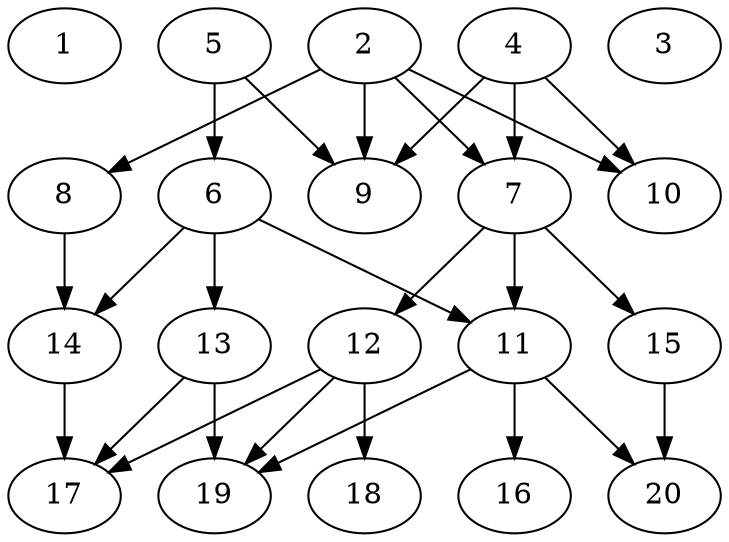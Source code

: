 // DAG automatically generated by daggen at Wed Jul 24 22:10:09 2019
// ./daggen --dot -n 20 --ccr 0.5 --fat 0.5 --regular 0.5 --density 0.5 --mindata 5242880 --maxdata 52428800 
digraph G {
  1 [size="25098240", alpha="0.01", expect_size="12549120"] 
  2 [size="56496128", alpha="0.06", expect_size="28248064"] 
  2 -> 7 [size ="28248064"]
  2 -> 8 [size ="28248064"]
  2 -> 9 [size ="28248064"]
  2 -> 10 [size ="28248064"]
  3 [size="101220352", alpha="0.12", expect_size="50610176"] 
  4 [size="28184576", alpha="0.07", expect_size="14092288"] 
  4 -> 7 [size ="14092288"]
  4 -> 9 [size ="14092288"]
  4 -> 10 [size ="14092288"]
  5 [size="55513088", alpha="0.05", expect_size="27756544"] 
  5 -> 6 [size ="27756544"]
  5 -> 9 [size ="27756544"]
  6 [size="88199168", alpha="0.13", expect_size="44099584"] 
  6 -> 11 [size ="44099584"]
  6 -> 13 [size ="44099584"]
  6 -> 14 [size ="44099584"]
  7 [size="43622400", alpha="0.18", expect_size="21811200"] 
  7 -> 11 [size ="21811200"]
  7 -> 12 [size ="21811200"]
  7 -> 15 [size ="21811200"]
  8 [size="94558208", alpha="0.02", expect_size="47279104"] 
  8 -> 14 [size ="47279104"]
  9 [size="78704640", alpha="0.11", expect_size="39352320"] 
  10 [size="59801600", alpha="0.09", expect_size="29900800"] 
  11 [size="50124800", alpha="0.06", expect_size="25062400"] 
  11 -> 16 [size ="25062400"]
  11 -> 19 [size ="25062400"]
  11 -> 20 [size ="25062400"]
  12 [size="53508096", alpha="0.01", expect_size="26754048"] 
  12 -> 17 [size ="26754048"]
  12 -> 18 [size ="26754048"]
  12 -> 19 [size ="26754048"]
  13 [size="79644672", alpha="0.15", expect_size="39822336"] 
  13 -> 17 [size ="39822336"]
  13 -> 19 [size ="39822336"]
  14 [size="40138752", alpha="0.20", expect_size="20069376"] 
  14 -> 17 [size ="20069376"]
  15 [size="72267776", alpha="0.05", expect_size="36133888"] 
  15 -> 20 [size ="36133888"]
  16 [size="95856640", alpha="0.14", expect_size="47928320"] 
  17 [size="61173760", alpha="0.12", expect_size="30586880"] 
  18 [size="51763200", alpha="0.09", expect_size="25881600"] 
  19 [size="62691328", alpha="0.13", expect_size="31345664"] 
  20 [size="21825536", alpha="0.15", expect_size="10912768"] 
}
